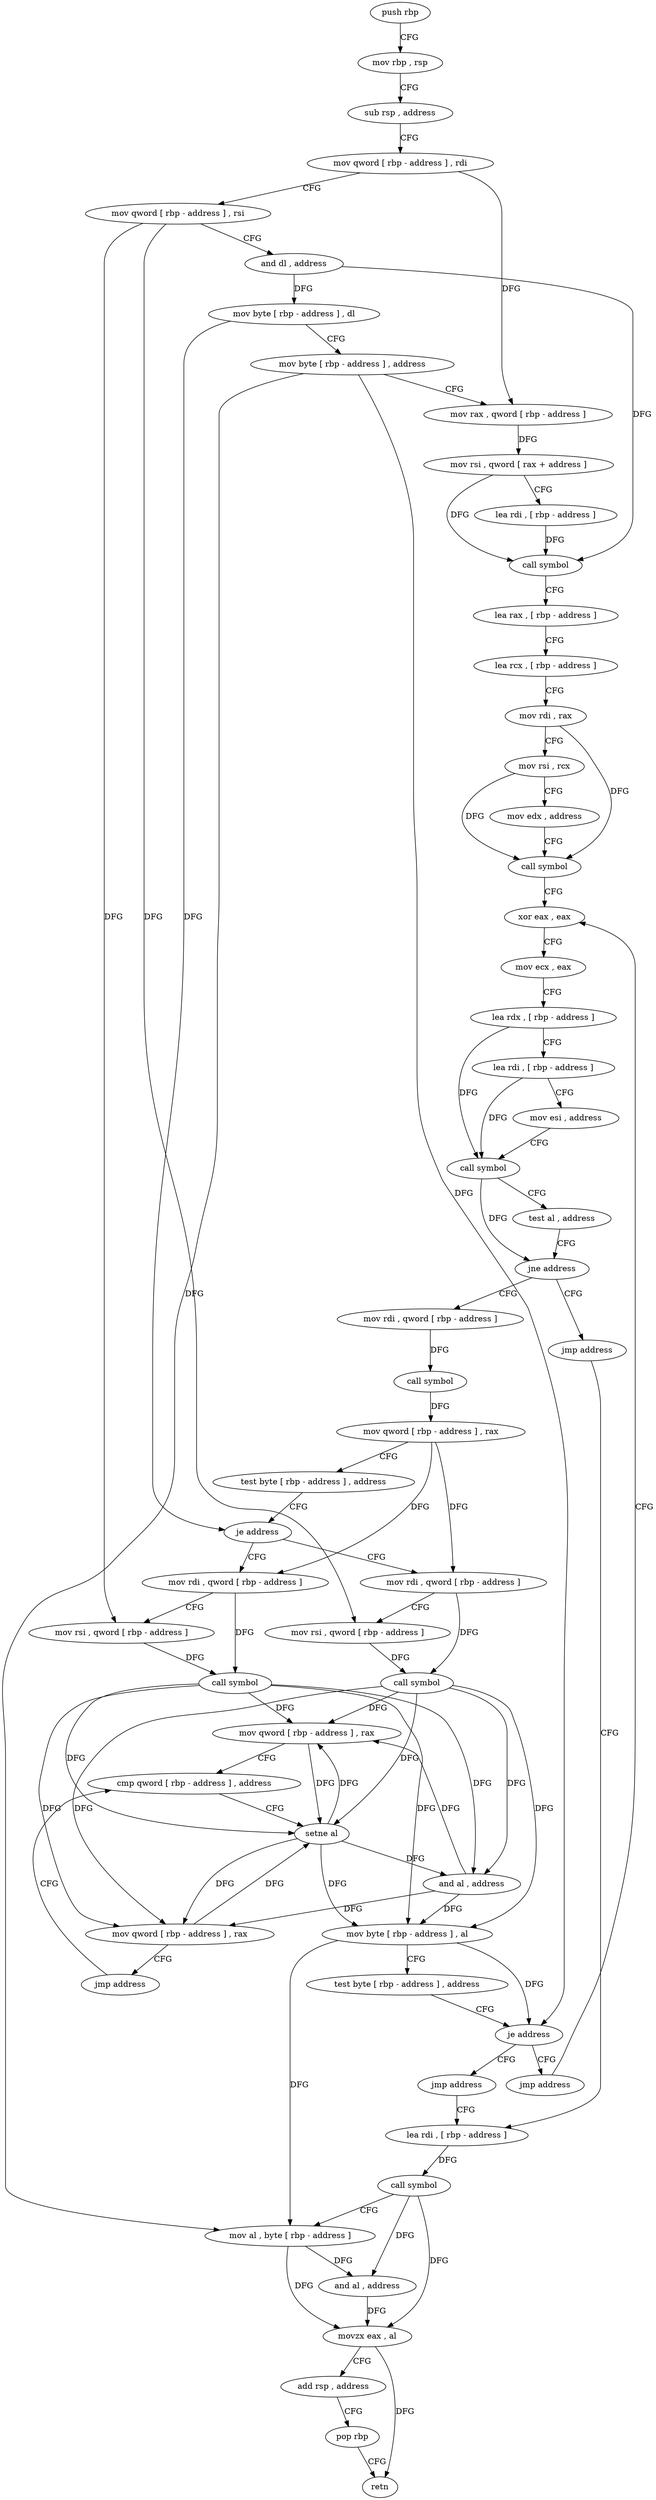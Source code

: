 digraph "func" {
"88784" [label = "push rbp" ]
"88785" [label = "mov rbp , rsp" ]
"88788" [label = "sub rsp , address" ]
"88795" [label = "mov qword [ rbp - address ] , rdi" ]
"88799" [label = "mov qword [ rbp - address ] , rsi" ]
"88803" [label = "and dl , address" ]
"88806" [label = "mov byte [ rbp - address ] , dl" ]
"88809" [label = "mov byte [ rbp - address ] , address" ]
"88813" [label = "mov rax , qword [ rbp - address ]" ]
"88817" [label = "mov rsi , qword [ rax + address ]" ]
"88821" [label = "lea rdi , [ rbp - address ]" ]
"88828" [label = "call symbol" ]
"88833" [label = "lea rax , [ rbp - address ]" ]
"88837" [label = "lea rcx , [ rbp - address ]" ]
"88844" [label = "mov rdi , rax" ]
"88847" [label = "mov rsi , rcx" ]
"88850" [label = "mov edx , address" ]
"88855" [label = "call symbol" ]
"88860" [label = "xor eax , eax" ]
"88895" [label = "mov rdi , qword [ rbp - address ]" ]
"88899" [label = "call symbol" ]
"88904" [label = "mov qword [ rbp - address ] , rax" ]
"88908" [label = "test byte [ rbp - address ] , address" ]
"88912" [label = "je address" ]
"88940" [label = "mov rdi , qword [ rbp - address ]" ]
"88918" [label = "mov rdi , qword [ rbp - address ]" ]
"88890" [label = "jmp address" ]
"88990" [label = "lea rdi , [ rbp - address ]" ]
"88944" [label = "mov rsi , qword [ rbp - address ]" ]
"88948" [label = "call symbol" ]
"88953" [label = "mov qword [ rbp - address ] , rax" ]
"88957" [label = "cmp qword [ rbp - address ] , address" ]
"88922" [label = "mov rsi , qword [ rbp - address ]" ]
"88926" [label = "call symbol" ]
"88931" [label = "mov qword [ rbp - address ] , rax" ]
"88935" [label = "jmp address" ]
"88994" [label = "call symbol" ]
"88999" [label = "mov al , byte [ rbp - address ]" ]
"89002" [label = "and al , address" ]
"89004" [label = "movzx eax , al" ]
"89007" [label = "add rsp , address" ]
"89014" [label = "pop rbp" ]
"89015" [label = "retn" ]
"88985" [label = "jmp address" ]
"88980" [label = "jmp address" ]
"88962" [label = "setne al" ]
"88965" [label = "and al , address" ]
"88967" [label = "mov byte [ rbp - address ] , al" ]
"88970" [label = "test byte [ rbp - address ] , address" ]
"88974" [label = "je address" ]
"88862" [label = "mov ecx , eax" ]
"88864" [label = "lea rdx , [ rbp - address ]" ]
"88868" [label = "lea rdi , [ rbp - address ]" ]
"88872" [label = "mov esi , address" ]
"88877" [label = "call symbol" ]
"88882" [label = "test al , address" ]
"88884" [label = "jne address" ]
"88784" -> "88785" [ label = "CFG" ]
"88785" -> "88788" [ label = "CFG" ]
"88788" -> "88795" [ label = "CFG" ]
"88795" -> "88799" [ label = "CFG" ]
"88795" -> "88813" [ label = "DFG" ]
"88799" -> "88803" [ label = "CFG" ]
"88799" -> "88944" [ label = "DFG" ]
"88799" -> "88922" [ label = "DFG" ]
"88803" -> "88806" [ label = "DFG" ]
"88803" -> "88828" [ label = "DFG" ]
"88806" -> "88809" [ label = "CFG" ]
"88806" -> "88912" [ label = "DFG" ]
"88809" -> "88813" [ label = "CFG" ]
"88809" -> "88999" [ label = "DFG" ]
"88809" -> "88974" [ label = "DFG" ]
"88813" -> "88817" [ label = "DFG" ]
"88817" -> "88821" [ label = "CFG" ]
"88817" -> "88828" [ label = "DFG" ]
"88821" -> "88828" [ label = "DFG" ]
"88828" -> "88833" [ label = "CFG" ]
"88833" -> "88837" [ label = "CFG" ]
"88837" -> "88844" [ label = "CFG" ]
"88844" -> "88847" [ label = "CFG" ]
"88844" -> "88855" [ label = "DFG" ]
"88847" -> "88850" [ label = "CFG" ]
"88847" -> "88855" [ label = "DFG" ]
"88850" -> "88855" [ label = "CFG" ]
"88855" -> "88860" [ label = "CFG" ]
"88860" -> "88862" [ label = "CFG" ]
"88895" -> "88899" [ label = "DFG" ]
"88899" -> "88904" [ label = "DFG" ]
"88904" -> "88908" [ label = "CFG" ]
"88904" -> "88940" [ label = "DFG" ]
"88904" -> "88918" [ label = "DFG" ]
"88908" -> "88912" [ label = "CFG" ]
"88912" -> "88940" [ label = "CFG" ]
"88912" -> "88918" [ label = "CFG" ]
"88940" -> "88944" [ label = "CFG" ]
"88940" -> "88948" [ label = "DFG" ]
"88918" -> "88922" [ label = "CFG" ]
"88918" -> "88926" [ label = "DFG" ]
"88890" -> "88990" [ label = "CFG" ]
"88990" -> "88994" [ label = "DFG" ]
"88944" -> "88948" [ label = "DFG" ]
"88948" -> "88953" [ label = "DFG" ]
"88948" -> "88931" [ label = "DFG" ]
"88948" -> "88962" [ label = "DFG" ]
"88948" -> "88965" [ label = "DFG" ]
"88948" -> "88967" [ label = "DFG" ]
"88953" -> "88957" [ label = "CFG" ]
"88953" -> "88962" [ label = "DFG" ]
"88957" -> "88962" [ label = "CFG" ]
"88922" -> "88926" [ label = "DFG" ]
"88926" -> "88931" [ label = "DFG" ]
"88926" -> "88953" [ label = "DFG" ]
"88926" -> "88962" [ label = "DFG" ]
"88926" -> "88965" [ label = "DFG" ]
"88926" -> "88967" [ label = "DFG" ]
"88931" -> "88935" [ label = "CFG" ]
"88931" -> "88962" [ label = "DFG" ]
"88935" -> "88957" [ label = "CFG" ]
"88994" -> "88999" [ label = "CFG" ]
"88994" -> "89002" [ label = "DFG" ]
"88994" -> "89004" [ label = "DFG" ]
"88999" -> "89002" [ label = "DFG" ]
"88999" -> "89004" [ label = "DFG" ]
"89002" -> "89004" [ label = "DFG" ]
"89004" -> "89007" [ label = "CFG" ]
"89004" -> "89015" [ label = "DFG" ]
"89007" -> "89014" [ label = "CFG" ]
"89014" -> "89015" [ label = "CFG" ]
"88985" -> "88860" [ label = "CFG" ]
"88980" -> "88990" [ label = "CFG" ]
"88962" -> "88965" [ label = "DFG" ]
"88962" -> "88953" [ label = "DFG" ]
"88962" -> "88931" [ label = "DFG" ]
"88962" -> "88967" [ label = "DFG" ]
"88965" -> "88967" [ label = "DFG" ]
"88965" -> "88953" [ label = "DFG" ]
"88965" -> "88931" [ label = "DFG" ]
"88967" -> "88970" [ label = "CFG" ]
"88967" -> "88999" [ label = "DFG" ]
"88967" -> "88974" [ label = "DFG" ]
"88970" -> "88974" [ label = "CFG" ]
"88974" -> "88985" [ label = "CFG" ]
"88974" -> "88980" [ label = "CFG" ]
"88862" -> "88864" [ label = "CFG" ]
"88864" -> "88868" [ label = "CFG" ]
"88864" -> "88877" [ label = "DFG" ]
"88868" -> "88872" [ label = "CFG" ]
"88868" -> "88877" [ label = "DFG" ]
"88872" -> "88877" [ label = "CFG" ]
"88877" -> "88882" [ label = "CFG" ]
"88877" -> "88884" [ label = "DFG" ]
"88882" -> "88884" [ label = "CFG" ]
"88884" -> "88895" [ label = "CFG" ]
"88884" -> "88890" [ label = "CFG" ]
}
